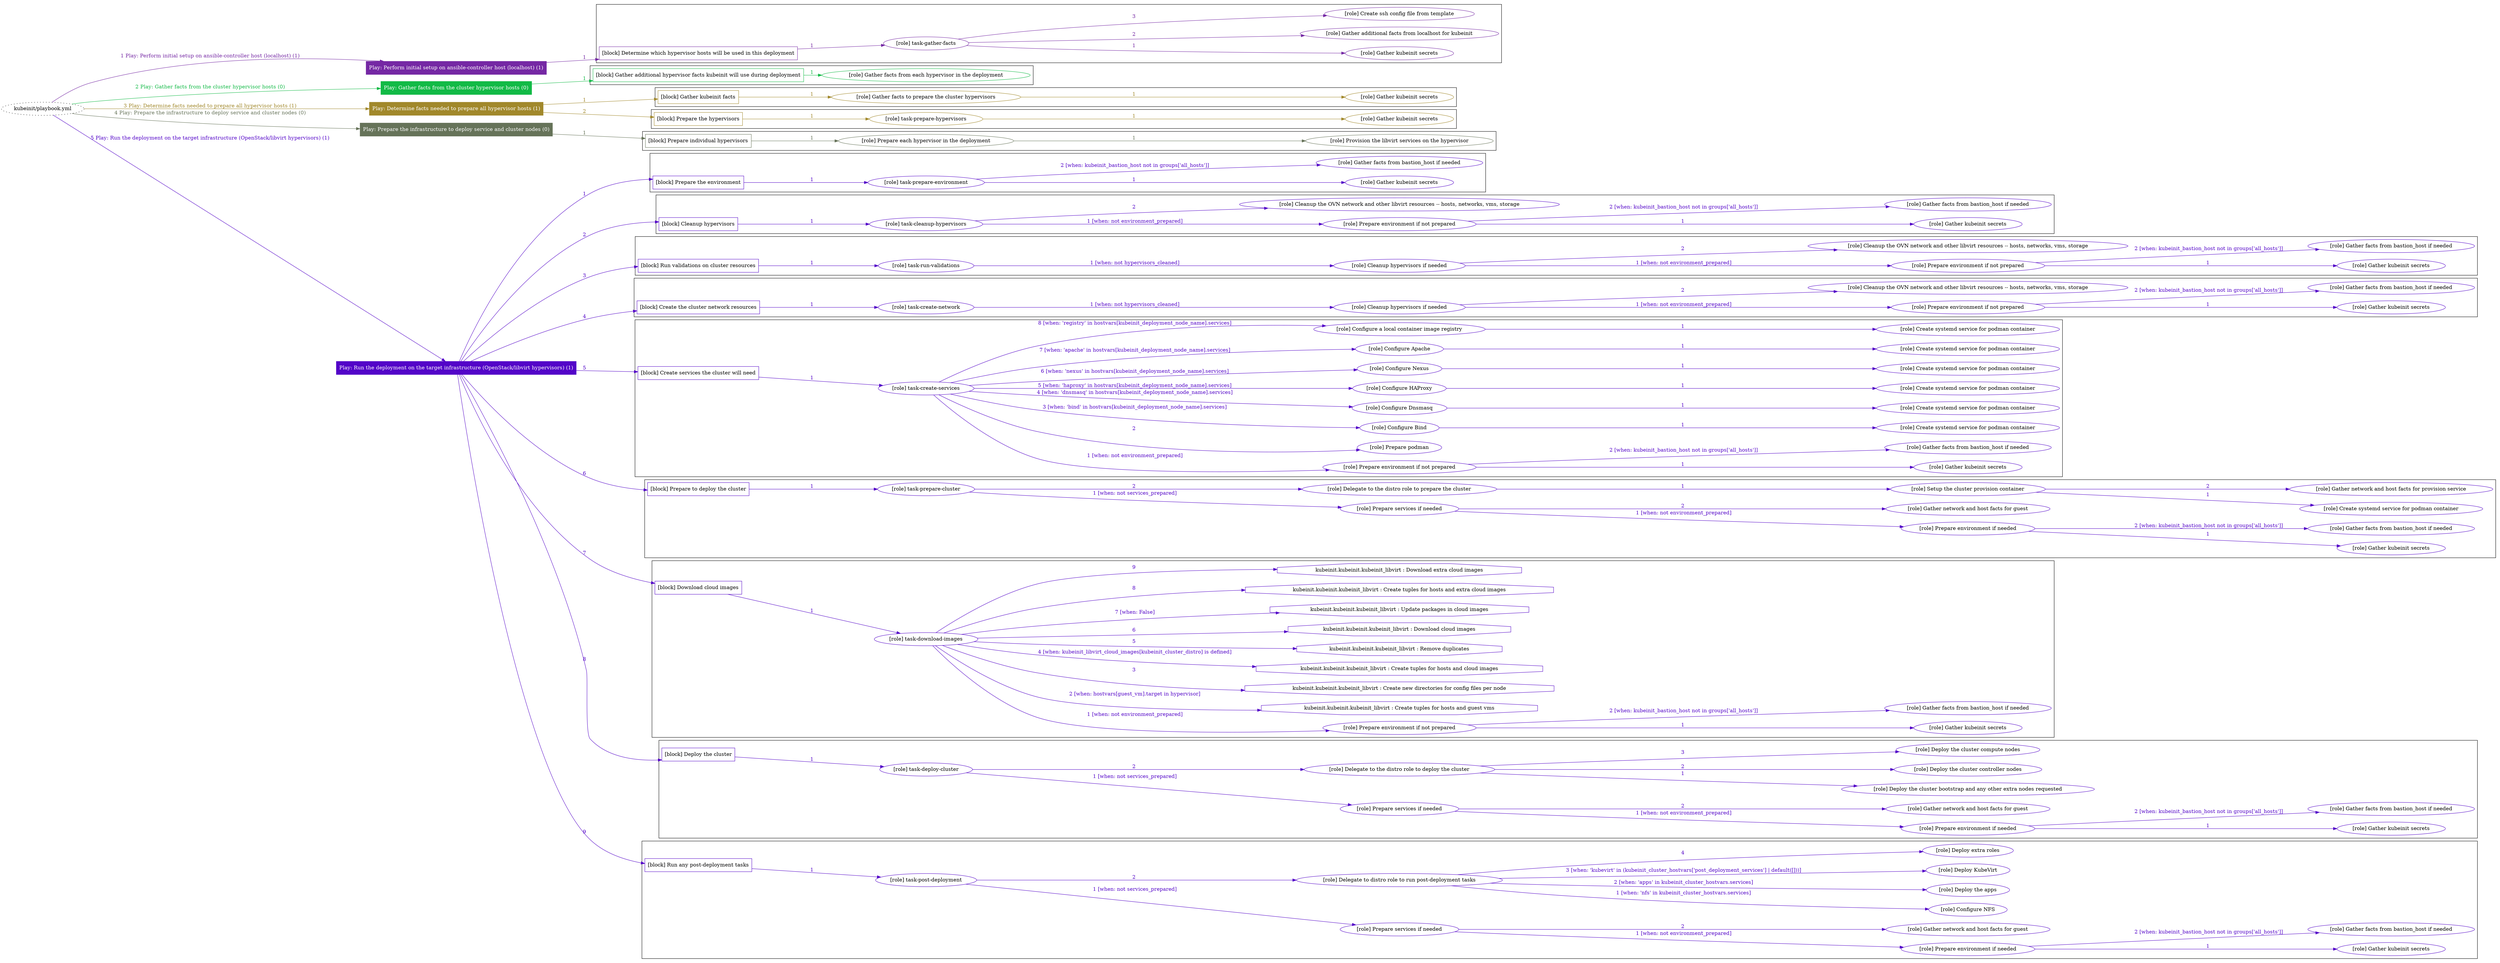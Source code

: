 digraph {
	graph [concentrate=true ordering=in rankdir=LR ratio=fill]
	edge [esep=5 sep=10]
	"kubeinit/playbook.yml" [URL="/home/runner/work/kubeinit/kubeinit/kubeinit/playbook.yml" id=playbook_5c9f9d36 style=dotted]
	"kubeinit/playbook.yml" -> play_e9f1c334 [label="1 Play: Perform initial setup on ansible-controller host (localhost) (1)" color="#7528a4" fontcolor="#7528a4" id=edge_play_e9f1c334 labeltooltip="1 Play: Perform initial setup on ansible-controller host (localhost) (1)" tooltip="1 Play: Perform initial setup on ansible-controller host (localhost) (1)"]
	subgraph "Play: Perform initial setup on ansible-controller host (localhost) (1)" {
		play_e9f1c334 [label="Play: Perform initial setup on ansible-controller host (localhost) (1)" URL="/home/runner/work/kubeinit/kubeinit/kubeinit/playbook.yml" color="#7528a4" fontcolor="#ffffff" id=play_e9f1c334 shape=box style=filled tooltip=localhost]
		play_e9f1c334 -> block_d82fcfc0 [label=1 color="#7528a4" fontcolor="#7528a4" id=edge_block_d82fcfc0 labeltooltip=1 tooltip=1]
		subgraph cluster_block_d82fcfc0 {
			block_d82fcfc0 [label="[block] Determine which hypervisor hosts will be used in this deployment" URL="/home/runner/work/kubeinit/kubeinit/kubeinit/playbook.yml" color="#7528a4" id=block_d82fcfc0 labeltooltip="Determine which hypervisor hosts will be used in this deployment" shape=box tooltip="Determine which hypervisor hosts will be used in this deployment"]
			block_d82fcfc0 -> role_af063961 [label="1 " color="#7528a4" fontcolor="#7528a4" id=edge_role_af063961 labeltooltip="1 " tooltip="1 "]
			subgraph "task-gather-facts" {
				role_af063961 [label="[role] task-gather-facts" URL="/home/runner/work/kubeinit/kubeinit/kubeinit/playbook.yml" color="#7528a4" id=role_af063961 tooltip="task-gather-facts"]
				role_af063961 -> role_11b9cac6 [label="1 " color="#7528a4" fontcolor="#7528a4" id=edge_role_11b9cac6 labeltooltip="1 " tooltip="1 "]
				subgraph "Gather kubeinit secrets" {
					role_11b9cac6 [label="[role] Gather kubeinit secrets" URL="/home/runner/.ansible/collections/ansible_collections/kubeinit/kubeinit/roles/kubeinit_prepare/tasks/build_hypervisors_group.yml" color="#7528a4" id=role_11b9cac6 tooltip="Gather kubeinit secrets"]
				}
				role_af063961 -> role_04764491 [label="2 " color="#7528a4" fontcolor="#7528a4" id=edge_role_04764491 labeltooltip="2 " tooltip="2 "]
				subgraph "Gather additional facts from localhost for kubeinit" {
					role_04764491 [label="[role] Gather additional facts from localhost for kubeinit" URL="/home/runner/.ansible/collections/ansible_collections/kubeinit/kubeinit/roles/kubeinit_prepare/tasks/build_hypervisors_group.yml" color="#7528a4" id=role_04764491 tooltip="Gather additional facts from localhost for kubeinit"]
				}
				role_af063961 -> role_00c942ae [label="3 " color="#7528a4" fontcolor="#7528a4" id=edge_role_00c942ae labeltooltip="3 " tooltip="3 "]
				subgraph "Create ssh config file from template" {
					role_00c942ae [label="[role] Create ssh config file from template" URL="/home/runner/.ansible/collections/ansible_collections/kubeinit/kubeinit/roles/kubeinit_prepare/tasks/build_hypervisors_group.yml" color="#7528a4" id=role_00c942ae tooltip="Create ssh config file from template"]
				}
			}
		}
	}
	"kubeinit/playbook.yml" -> play_b410a616 [label="2 Play: Gather facts from the cluster hypervisor hosts (0)" color="#12ba46" fontcolor="#12ba46" id=edge_play_b410a616 labeltooltip="2 Play: Gather facts from the cluster hypervisor hosts (0)" tooltip="2 Play: Gather facts from the cluster hypervisor hosts (0)"]
	subgraph "Play: Gather facts from the cluster hypervisor hosts (0)" {
		play_b410a616 [label="Play: Gather facts from the cluster hypervisor hosts (0)" URL="/home/runner/work/kubeinit/kubeinit/kubeinit/playbook.yml" color="#12ba46" fontcolor="#ffffff" id=play_b410a616 shape=box style=filled tooltip="Play: Gather facts from the cluster hypervisor hosts (0)"]
		play_b410a616 -> block_0fa77356 [label=1 color="#12ba46" fontcolor="#12ba46" id=edge_block_0fa77356 labeltooltip=1 tooltip=1]
		subgraph cluster_block_0fa77356 {
			block_0fa77356 [label="[block] Gather additional hypervisor facts kubeinit will use during deployment" URL="/home/runner/work/kubeinit/kubeinit/kubeinit/playbook.yml" color="#12ba46" id=block_0fa77356 labeltooltip="Gather additional hypervisor facts kubeinit will use during deployment" shape=box tooltip="Gather additional hypervisor facts kubeinit will use during deployment"]
			block_0fa77356 -> role_402783f4 [label="1 " color="#12ba46" fontcolor="#12ba46" id=edge_role_402783f4 labeltooltip="1 " tooltip="1 "]
			subgraph "Gather facts from each hypervisor in the deployment" {
				role_402783f4 [label="[role] Gather facts from each hypervisor in the deployment" URL="/home/runner/work/kubeinit/kubeinit/kubeinit/playbook.yml" color="#12ba46" id=role_402783f4 tooltip="Gather facts from each hypervisor in the deployment"]
			}
		}
	}
	"kubeinit/playbook.yml" -> play_3435e8ab [label="3 Play: Determine facts needed to prepare all hypervisor hosts (1)" color="#a1882b" fontcolor="#a1882b" id=edge_play_3435e8ab labeltooltip="3 Play: Determine facts needed to prepare all hypervisor hosts (1)" tooltip="3 Play: Determine facts needed to prepare all hypervisor hosts (1)"]
	subgraph "Play: Determine facts needed to prepare all hypervisor hosts (1)" {
		play_3435e8ab [label="Play: Determine facts needed to prepare all hypervisor hosts (1)" URL="/home/runner/work/kubeinit/kubeinit/kubeinit/playbook.yml" color="#a1882b" fontcolor="#ffffff" id=play_3435e8ab shape=box style=filled tooltip=localhost]
		play_3435e8ab -> block_753f2414 [label=1 color="#a1882b" fontcolor="#a1882b" id=edge_block_753f2414 labeltooltip=1 tooltip=1]
		subgraph cluster_block_753f2414 {
			block_753f2414 [label="[block] Gather kubeinit facts" URL="/home/runner/work/kubeinit/kubeinit/kubeinit/playbook.yml" color="#a1882b" id=block_753f2414 labeltooltip="Gather kubeinit facts" shape=box tooltip="Gather kubeinit facts"]
			block_753f2414 -> role_0683c25c [label="1 " color="#a1882b" fontcolor="#a1882b" id=edge_role_0683c25c labeltooltip="1 " tooltip="1 "]
			subgraph "Gather facts to prepare the cluster hypervisors" {
				role_0683c25c [label="[role] Gather facts to prepare the cluster hypervisors" URL="/home/runner/work/kubeinit/kubeinit/kubeinit/playbook.yml" color="#a1882b" id=role_0683c25c tooltip="Gather facts to prepare the cluster hypervisors"]
				role_0683c25c -> role_ad76a5b0 [label="1 " color="#a1882b" fontcolor="#a1882b" id=edge_role_ad76a5b0 labeltooltip="1 " tooltip="1 "]
				subgraph "Gather kubeinit secrets" {
					role_ad76a5b0 [label="[role] Gather kubeinit secrets" URL="/home/runner/.ansible/collections/ansible_collections/kubeinit/kubeinit/roles/kubeinit_prepare/tasks/gather_kubeinit_facts.yml" color="#a1882b" id=role_ad76a5b0 tooltip="Gather kubeinit secrets"]
				}
			}
		}
		play_3435e8ab -> block_5199b6ed [label=2 color="#a1882b" fontcolor="#a1882b" id=edge_block_5199b6ed labeltooltip=2 tooltip=2]
		subgraph cluster_block_5199b6ed {
			block_5199b6ed [label="[block] Prepare the hypervisors" URL="/home/runner/work/kubeinit/kubeinit/kubeinit/playbook.yml" color="#a1882b" id=block_5199b6ed labeltooltip="Prepare the hypervisors" shape=box tooltip="Prepare the hypervisors"]
			block_5199b6ed -> role_1d391b89 [label="1 " color="#a1882b" fontcolor="#a1882b" id=edge_role_1d391b89 labeltooltip="1 " tooltip="1 "]
			subgraph "task-prepare-hypervisors" {
				role_1d391b89 [label="[role] task-prepare-hypervisors" URL="/home/runner/work/kubeinit/kubeinit/kubeinit/playbook.yml" color="#a1882b" id=role_1d391b89 tooltip="task-prepare-hypervisors"]
				role_1d391b89 -> role_566b6271 [label="1 " color="#a1882b" fontcolor="#a1882b" id=edge_role_566b6271 labeltooltip="1 " tooltip="1 "]
				subgraph "Gather kubeinit secrets" {
					role_566b6271 [label="[role] Gather kubeinit secrets" URL="/home/runner/.ansible/collections/ansible_collections/kubeinit/kubeinit/roles/kubeinit_prepare/tasks/gather_kubeinit_facts.yml" color="#a1882b" id=role_566b6271 tooltip="Gather kubeinit secrets"]
				}
			}
		}
	}
	"kubeinit/playbook.yml" -> play_4a24ecb3 [label="4 Play: Prepare the infrastructure to deploy service and cluster nodes (0)" color="#667359" fontcolor="#667359" id=edge_play_4a24ecb3 labeltooltip="4 Play: Prepare the infrastructure to deploy service and cluster nodes (0)" tooltip="4 Play: Prepare the infrastructure to deploy service and cluster nodes (0)"]
	subgraph "Play: Prepare the infrastructure to deploy service and cluster nodes (0)" {
		play_4a24ecb3 [label="Play: Prepare the infrastructure to deploy service and cluster nodes (0)" URL="/home/runner/work/kubeinit/kubeinit/kubeinit/playbook.yml" color="#667359" fontcolor="#ffffff" id=play_4a24ecb3 shape=box style=filled tooltip="Play: Prepare the infrastructure to deploy service and cluster nodes (0)"]
		play_4a24ecb3 -> block_1843577c [label=1 color="#667359" fontcolor="#667359" id=edge_block_1843577c labeltooltip=1 tooltip=1]
		subgraph cluster_block_1843577c {
			block_1843577c [label="[block] Prepare individual hypervisors" URL="/home/runner/work/kubeinit/kubeinit/kubeinit/playbook.yml" color="#667359" id=block_1843577c labeltooltip="Prepare individual hypervisors" shape=box tooltip="Prepare individual hypervisors"]
			block_1843577c -> role_7f904a17 [label="1 " color="#667359" fontcolor="#667359" id=edge_role_7f904a17 labeltooltip="1 " tooltip="1 "]
			subgraph "Prepare each hypervisor in the deployment" {
				role_7f904a17 [label="[role] Prepare each hypervisor in the deployment" URL="/home/runner/work/kubeinit/kubeinit/kubeinit/playbook.yml" color="#667359" id=role_7f904a17 tooltip="Prepare each hypervisor in the deployment"]
				role_7f904a17 -> role_68a93a98 [label="1 " color="#667359" fontcolor="#667359" id=edge_role_68a93a98 labeltooltip="1 " tooltip="1 "]
				subgraph "Provision the libvirt services on the hypervisor" {
					role_68a93a98 [label="[role] Provision the libvirt services on the hypervisor" URL="/home/runner/.ansible/collections/ansible_collections/kubeinit/kubeinit/roles/kubeinit_prepare/tasks/prepare_hypervisor.yml" color="#667359" id=role_68a93a98 tooltip="Provision the libvirt services on the hypervisor"]
				}
			}
		}
	}
	"kubeinit/playbook.yml" -> play_d45c3007 [label="5 Play: Run the deployment on the target infrastructure (OpenStack/libvirt hypervisors) (1)" color="#5304c8" fontcolor="#5304c8" id=edge_play_d45c3007 labeltooltip="5 Play: Run the deployment on the target infrastructure (OpenStack/libvirt hypervisors) (1)" tooltip="5 Play: Run the deployment on the target infrastructure (OpenStack/libvirt hypervisors) (1)"]
	subgraph "Play: Run the deployment on the target infrastructure (OpenStack/libvirt hypervisors) (1)" {
		play_d45c3007 [label="Play: Run the deployment on the target infrastructure (OpenStack/libvirt hypervisors) (1)" URL="/home/runner/work/kubeinit/kubeinit/kubeinit/playbook.yml" color="#5304c8" fontcolor="#ffffff" id=play_d45c3007 shape=box style=filled tooltip=localhost]
		play_d45c3007 -> block_7242678c [label=1 color="#5304c8" fontcolor="#5304c8" id=edge_block_7242678c labeltooltip=1 tooltip=1]
		subgraph cluster_block_7242678c {
			block_7242678c [label="[block] Prepare the environment" URL="/home/runner/work/kubeinit/kubeinit/kubeinit/playbook.yml" color="#5304c8" id=block_7242678c labeltooltip="Prepare the environment" shape=box tooltip="Prepare the environment"]
			block_7242678c -> role_e84b39c6 [label="1 " color="#5304c8" fontcolor="#5304c8" id=edge_role_e84b39c6 labeltooltip="1 " tooltip="1 "]
			subgraph "task-prepare-environment" {
				role_e84b39c6 [label="[role] task-prepare-environment" URL="/home/runner/work/kubeinit/kubeinit/kubeinit/playbook.yml" color="#5304c8" id=role_e84b39c6 tooltip="task-prepare-environment"]
				role_e84b39c6 -> role_a36445a0 [label="1 " color="#5304c8" fontcolor="#5304c8" id=edge_role_a36445a0 labeltooltip="1 " tooltip="1 "]
				subgraph "Gather kubeinit secrets" {
					role_a36445a0 [label="[role] Gather kubeinit secrets" URL="/home/runner/.ansible/collections/ansible_collections/kubeinit/kubeinit/roles/kubeinit_prepare/tasks/gather_kubeinit_facts.yml" color="#5304c8" id=role_a36445a0 tooltip="Gather kubeinit secrets"]
				}
				role_e84b39c6 -> role_5d2d5f2d [label="2 [when: kubeinit_bastion_host not in groups['all_hosts']]" color="#5304c8" fontcolor="#5304c8" id=edge_role_5d2d5f2d labeltooltip="2 [when: kubeinit_bastion_host not in groups['all_hosts']]" tooltip="2 [when: kubeinit_bastion_host not in groups['all_hosts']]"]
				subgraph "Gather facts from bastion_host if needed" {
					role_5d2d5f2d [label="[role] Gather facts from bastion_host if needed" URL="/home/runner/.ansible/collections/ansible_collections/kubeinit/kubeinit/roles/kubeinit_prepare/tasks/main.yml" color="#5304c8" id=role_5d2d5f2d tooltip="Gather facts from bastion_host if needed"]
				}
			}
		}
		play_d45c3007 -> block_76b0b66f [label=2 color="#5304c8" fontcolor="#5304c8" id=edge_block_76b0b66f labeltooltip=2 tooltip=2]
		subgraph cluster_block_76b0b66f {
			block_76b0b66f [label="[block] Cleanup hypervisors" URL="/home/runner/work/kubeinit/kubeinit/kubeinit/playbook.yml" color="#5304c8" id=block_76b0b66f labeltooltip="Cleanup hypervisors" shape=box tooltip="Cleanup hypervisors"]
			block_76b0b66f -> role_d84aed4b [label="1 " color="#5304c8" fontcolor="#5304c8" id=edge_role_d84aed4b labeltooltip="1 " tooltip="1 "]
			subgraph "task-cleanup-hypervisors" {
				role_d84aed4b [label="[role] task-cleanup-hypervisors" URL="/home/runner/work/kubeinit/kubeinit/kubeinit/playbook.yml" color="#5304c8" id=role_d84aed4b tooltip="task-cleanup-hypervisors"]
				role_d84aed4b -> role_0dcd3b56 [label="1 [when: not environment_prepared]" color="#5304c8" fontcolor="#5304c8" id=edge_role_0dcd3b56 labeltooltip="1 [when: not environment_prepared]" tooltip="1 [when: not environment_prepared]"]
				subgraph "Prepare environment if not prepared" {
					role_0dcd3b56 [label="[role] Prepare environment if not prepared" URL="/home/runner/.ansible/collections/ansible_collections/kubeinit/kubeinit/roles/kubeinit_libvirt/tasks/cleanup_hypervisors.yml" color="#5304c8" id=role_0dcd3b56 tooltip="Prepare environment if not prepared"]
					role_0dcd3b56 -> role_fcbb4ae7 [label="1 " color="#5304c8" fontcolor="#5304c8" id=edge_role_fcbb4ae7 labeltooltip="1 " tooltip="1 "]
					subgraph "Gather kubeinit secrets" {
						role_fcbb4ae7 [label="[role] Gather kubeinit secrets" URL="/home/runner/.ansible/collections/ansible_collections/kubeinit/kubeinit/roles/kubeinit_prepare/tasks/gather_kubeinit_facts.yml" color="#5304c8" id=role_fcbb4ae7 tooltip="Gather kubeinit secrets"]
					}
					role_0dcd3b56 -> role_c66021ac [label="2 [when: kubeinit_bastion_host not in groups['all_hosts']]" color="#5304c8" fontcolor="#5304c8" id=edge_role_c66021ac labeltooltip="2 [when: kubeinit_bastion_host not in groups['all_hosts']]" tooltip="2 [when: kubeinit_bastion_host not in groups['all_hosts']]"]
					subgraph "Gather facts from bastion_host if needed" {
						role_c66021ac [label="[role] Gather facts from bastion_host if needed" URL="/home/runner/.ansible/collections/ansible_collections/kubeinit/kubeinit/roles/kubeinit_prepare/tasks/main.yml" color="#5304c8" id=role_c66021ac tooltip="Gather facts from bastion_host if needed"]
					}
				}
				role_d84aed4b -> role_b055a4c7 [label="2 " color="#5304c8" fontcolor="#5304c8" id=edge_role_b055a4c7 labeltooltip="2 " tooltip="2 "]
				subgraph "Cleanup the OVN network and other libvirt resources -- hosts, networks, vms, storage" {
					role_b055a4c7 [label="[role] Cleanup the OVN network and other libvirt resources -- hosts, networks, vms, storage" URL="/home/runner/.ansible/collections/ansible_collections/kubeinit/kubeinit/roles/kubeinit_libvirt/tasks/cleanup_hypervisors.yml" color="#5304c8" id=role_b055a4c7 tooltip="Cleanup the OVN network and other libvirt resources -- hosts, networks, vms, storage"]
				}
			}
		}
		play_d45c3007 -> block_a9053265 [label=3 color="#5304c8" fontcolor="#5304c8" id=edge_block_a9053265 labeltooltip=3 tooltip=3]
		subgraph cluster_block_a9053265 {
			block_a9053265 [label="[block] Run validations on cluster resources" URL="/home/runner/work/kubeinit/kubeinit/kubeinit/playbook.yml" color="#5304c8" id=block_a9053265 labeltooltip="Run validations on cluster resources" shape=box tooltip="Run validations on cluster resources"]
			block_a9053265 -> role_0eb47811 [label="1 " color="#5304c8" fontcolor="#5304c8" id=edge_role_0eb47811 labeltooltip="1 " tooltip="1 "]
			subgraph "task-run-validations" {
				role_0eb47811 [label="[role] task-run-validations" URL="/home/runner/work/kubeinit/kubeinit/kubeinit/playbook.yml" color="#5304c8" id=role_0eb47811 tooltip="task-run-validations"]
				role_0eb47811 -> role_5dc4a6ec [label="1 [when: not hypervisors_cleaned]" color="#5304c8" fontcolor="#5304c8" id=edge_role_5dc4a6ec labeltooltip="1 [when: not hypervisors_cleaned]" tooltip="1 [when: not hypervisors_cleaned]"]
				subgraph "Cleanup hypervisors if needed" {
					role_5dc4a6ec [label="[role] Cleanup hypervisors if needed" URL="/home/runner/.ansible/collections/ansible_collections/kubeinit/kubeinit/roles/kubeinit_validations/tasks/main.yml" color="#5304c8" id=role_5dc4a6ec tooltip="Cleanup hypervisors if needed"]
					role_5dc4a6ec -> role_a56ce4dd [label="1 [when: not environment_prepared]" color="#5304c8" fontcolor="#5304c8" id=edge_role_a56ce4dd labeltooltip="1 [when: not environment_prepared]" tooltip="1 [when: not environment_prepared]"]
					subgraph "Prepare environment if not prepared" {
						role_a56ce4dd [label="[role] Prepare environment if not prepared" URL="/home/runner/.ansible/collections/ansible_collections/kubeinit/kubeinit/roles/kubeinit_libvirt/tasks/cleanup_hypervisors.yml" color="#5304c8" id=role_a56ce4dd tooltip="Prepare environment if not prepared"]
						role_a56ce4dd -> role_b1d58e5c [label="1 " color="#5304c8" fontcolor="#5304c8" id=edge_role_b1d58e5c labeltooltip="1 " tooltip="1 "]
						subgraph "Gather kubeinit secrets" {
							role_b1d58e5c [label="[role] Gather kubeinit secrets" URL="/home/runner/.ansible/collections/ansible_collections/kubeinit/kubeinit/roles/kubeinit_prepare/tasks/gather_kubeinit_facts.yml" color="#5304c8" id=role_b1d58e5c tooltip="Gather kubeinit secrets"]
						}
						role_a56ce4dd -> role_ce1c16a2 [label="2 [when: kubeinit_bastion_host not in groups['all_hosts']]" color="#5304c8" fontcolor="#5304c8" id=edge_role_ce1c16a2 labeltooltip="2 [when: kubeinit_bastion_host not in groups['all_hosts']]" tooltip="2 [when: kubeinit_bastion_host not in groups['all_hosts']]"]
						subgraph "Gather facts from bastion_host if needed" {
							role_ce1c16a2 [label="[role] Gather facts from bastion_host if needed" URL="/home/runner/.ansible/collections/ansible_collections/kubeinit/kubeinit/roles/kubeinit_prepare/tasks/main.yml" color="#5304c8" id=role_ce1c16a2 tooltip="Gather facts from bastion_host if needed"]
						}
					}
					role_5dc4a6ec -> role_c0580419 [label="2 " color="#5304c8" fontcolor="#5304c8" id=edge_role_c0580419 labeltooltip="2 " tooltip="2 "]
					subgraph "Cleanup the OVN network and other libvirt resources -- hosts, networks, vms, storage" {
						role_c0580419 [label="[role] Cleanup the OVN network and other libvirt resources -- hosts, networks, vms, storage" URL="/home/runner/.ansible/collections/ansible_collections/kubeinit/kubeinit/roles/kubeinit_libvirt/tasks/cleanup_hypervisors.yml" color="#5304c8" id=role_c0580419 tooltip="Cleanup the OVN network and other libvirt resources -- hosts, networks, vms, storage"]
					}
				}
			}
		}
		play_d45c3007 -> block_d61f59c9 [label=4 color="#5304c8" fontcolor="#5304c8" id=edge_block_d61f59c9 labeltooltip=4 tooltip=4]
		subgraph cluster_block_d61f59c9 {
			block_d61f59c9 [label="[block] Create the cluster network resources" URL="/home/runner/work/kubeinit/kubeinit/kubeinit/playbook.yml" color="#5304c8" id=block_d61f59c9 labeltooltip="Create the cluster network resources" shape=box tooltip="Create the cluster network resources"]
			block_d61f59c9 -> role_4586c334 [label="1 " color="#5304c8" fontcolor="#5304c8" id=edge_role_4586c334 labeltooltip="1 " tooltip="1 "]
			subgraph "task-create-network" {
				role_4586c334 [label="[role] task-create-network" URL="/home/runner/work/kubeinit/kubeinit/kubeinit/playbook.yml" color="#5304c8" id=role_4586c334 tooltip="task-create-network"]
				role_4586c334 -> role_ba641cff [label="1 [when: not hypervisors_cleaned]" color="#5304c8" fontcolor="#5304c8" id=edge_role_ba641cff labeltooltip="1 [when: not hypervisors_cleaned]" tooltip="1 [when: not hypervisors_cleaned]"]
				subgraph "Cleanup hypervisors if needed" {
					role_ba641cff [label="[role] Cleanup hypervisors if needed" URL="/home/runner/.ansible/collections/ansible_collections/kubeinit/kubeinit/roles/kubeinit_libvirt/tasks/create_network.yml" color="#5304c8" id=role_ba641cff tooltip="Cleanup hypervisors if needed"]
					role_ba641cff -> role_a3238213 [label="1 [when: not environment_prepared]" color="#5304c8" fontcolor="#5304c8" id=edge_role_a3238213 labeltooltip="1 [when: not environment_prepared]" tooltip="1 [when: not environment_prepared]"]
					subgraph "Prepare environment if not prepared" {
						role_a3238213 [label="[role] Prepare environment if not prepared" URL="/home/runner/.ansible/collections/ansible_collections/kubeinit/kubeinit/roles/kubeinit_libvirt/tasks/cleanup_hypervisors.yml" color="#5304c8" id=role_a3238213 tooltip="Prepare environment if not prepared"]
						role_a3238213 -> role_c14dde4e [label="1 " color="#5304c8" fontcolor="#5304c8" id=edge_role_c14dde4e labeltooltip="1 " tooltip="1 "]
						subgraph "Gather kubeinit secrets" {
							role_c14dde4e [label="[role] Gather kubeinit secrets" URL="/home/runner/.ansible/collections/ansible_collections/kubeinit/kubeinit/roles/kubeinit_prepare/tasks/gather_kubeinit_facts.yml" color="#5304c8" id=role_c14dde4e tooltip="Gather kubeinit secrets"]
						}
						role_a3238213 -> role_b1b84668 [label="2 [when: kubeinit_bastion_host not in groups['all_hosts']]" color="#5304c8" fontcolor="#5304c8" id=edge_role_b1b84668 labeltooltip="2 [when: kubeinit_bastion_host not in groups['all_hosts']]" tooltip="2 [when: kubeinit_bastion_host not in groups['all_hosts']]"]
						subgraph "Gather facts from bastion_host if needed" {
							role_b1b84668 [label="[role] Gather facts from bastion_host if needed" URL="/home/runner/.ansible/collections/ansible_collections/kubeinit/kubeinit/roles/kubeinit_prepare/tasks/main.yml" color="#5304c8" id=role_b1b84668 tooltip="Gather facts from bastion_host if needed"]
						}
					}
					role_ba641cff -> role_7b54a9ca [label="2 " color="#5304c8" fontcolor="#5304c8" id=edge_role_7b54a9ca labeltooltip="2 " tooltip="2 "]
					subgraph "Cleanup the OVN network and other libvirt resources -- hosts, networks, vms, storage" {
						role_7b54a9ca [label="[role] Cleanup the OVN network and other libvirt resources -- hosts, networks, vms, storage" URL="/home/runner/.ansible/collections/ansible_collections/kubeinit/kubeinit/roles/kubeinit_libvirt/tasks/cleanup_hypervisors.yml" color="#5304c8" id=role_7b54a9ca tooltip="Cleanup the OVN network and other libvirt resources -- hosts, networks, vms, storage"]
					}
				}
			}
		}
		play_d45c3007 -> block_4a096782 [label=5 color="#5304c8" fontcolor="#5304c8" id=edge_block_4a096782 labeltooltip=5 tooltip=5]
		subgraph cluster_block_4a096782 {
			block_4a096782 [label="[block] Create services the cluster will need" URL="/home/runner/work/kubeinit/kubeinit/kubeinit/playbook.yml" color="#5304c8" id=block_4a096782 labeltooltip="Create services the cluster will need" shape=box tooltip="Create services the cluster will need"]
			block_4a096782 -> role_39bcc221 [label="1 " color="#5304c8" fontcolor="#5304c8" id=edge_role_39bcc221 labeltooltip="1 " tooltip="1 "]
			subgraph "task-create-services" {
				role_39bcc221 [label="[role] task-create-services" URL="/home/runner/work/kubeinit/kubeinit/kubeinit/playbook.yml" color="#5304c8" id=role_39bcc221 tooltip="task-create-services"]
				role_39bcc221 -> role_9743ed09 [label="1 [when: not environment_prepared]" color="#5304c8" fontcolor="#5304c8" id=edge_role_9743ed09 labeltooltip="1 [when: not environment_prepared]" tooltip="1 [when: not environment_prepared]"]
				subgraph "Prepare environment if not prepared" {
					role_9743ed09 [label="[role] Prepare environment if not prepared" URL="/home/runner/.ansible/collections/ansible_collections/kubeinit/kubeinit/roles/kubeinit_services/tasks/main.yml" color="#5304c8" id=role_9743ed09 tooltip="Prepare environment if not prepared"]
					role_9743ed09 -> role_c6ddae4b [label="1 " color="#5304c8" fontcolor="#5304c8" id=edge_role_c6ddae4b labeltooltip="1 " tooltip="1 "]
					subgraph "Gather kubeinit secrets" {
						role_c6ddae4b [label="[role] Gather kubeinit secrets" URL="/home/runner/.ansible/collections/ansible_collections/kubeinit/kubeinit/roles/kubeinit_prepare/tasks/gather_kubeinit_facts.yml" color="#5304c8" id=role_c6ddae4b tooltip="Gather kubeinit secrets"]
					}
					role_9743ed09 -> role_168d5049 [label="2 [when: kubeinit_bastion_host not in groups['all_hosts']]" color="#5304c8" fontcolor="#5304c8" id=edge_role_168d5049 labeltooltip="2 [when: kubeinit_bastion_host not in groups['all_hosts']]" tooltip="2 [when: kubeinit_bastion_host not in groups['all_hosts']]"]
					subgraph "Gather facts from bastion_host if needed" {
						role_168d5049 [label="[role] Gather facts from bastion_host if needed" URL="/home/runner/.ansible/collections/ansible_collections/kubeinit/kubeinit/roles/kubeinit_prepare/tasks/main.yml" color="#5304c8" id=role_168d5049 tooltip="Gather facts from bastion_host if needed"]
					}
				}
				role_39bcc221 -> role_b4bb25c5 [label="2 " color="#5304c8" fontcolor="#5304c8" id=edge_role_b4bb25c5 labeltooltip="2 " tooltip="2 "]
				subgraph "Prepare podman" {
					role_b4bb25c5 [label="[role] Prepare podman" URL="/home/runner/.ansible/collections/ansible_collections/kubeinit/kubeinit/roles/kubeinit_services/tasks/00_create_service_pod.yml" color="#5304c8" id=role_b4bb25c5 tooltip="Prepare podman"]
				}
				role_39bcc221 -> role_919093d4 [label="3 [when: 'bind' in hostvars[kubeinit_deployment_node_name].services]" color="#5304c8" fontcolor="#5304c8" id=edge_role_919093d4 labeltooltip="3 [when: 'bind' in hostvars[kubeinit_deployment_node_name].services]" tooltip="3 [when: 'bind' in hostvars[kubeinit_deployment_node_name].services]"]
				subgraph "Configure Bind" {
					role_919093d4 [label="[role] Configure Bind" URL="/home/runner/.ansible/collections/ansible_collections/kubeinit/kubeinit/roles/kubeinit_services/tasks/start_services_containers.yml" color="#5304c8" id=role_919093d4 tooltip="Configure Bind"]
					role_919093d4 -> role_78a83068 [label="1 " color="#5304c8" fontcolor="#5304c8" id=edge_role_78a83068 labeltooltip="1 " tooltip="1 "]
					subgraph "Create systemd service for podman container" {
						role_78a83068 [label="[role] Create systemd service for podman container" URL="/home/runner/.ansible/collections/ansible_collections/kubeinit/kubeinit/roles/kubeinit_bind/tasks/main.yml" color="#5304c8" id=role_78a83068 tooltip="Create systemd service for podman container"]
					}
				}
				role_39bcc221 -> role_b73dd227 [label="4 [when: 'dnsmasq' in hostvars[kubeinit_deployment_node_name].services]" color="#5304c8" fontcolor="#5304c8" id=edge_role_b73dd227 labeltooltip="4 [when: 'dnsmasq' in hostvars[kubeinit_deployment_node_name].services]" tooltip="4 [when: 'dnsmasq' in hostvars[kubeinit_deployment_node_name].services]"]
				subgraph "Configure Dnsmasq" {
					role_b73dd227 [label="[role] Configure Dnsmasq" URL="/home/runner/.ansible/collections/ansible_collections/kubeinit/kubeinit/roles/kubeinit_services/tasks/start_services_containers.yml" color="#5304c8" id=role_b73dd227 tooltip="Configure Dnsmasq"]
					role_b73dd227 -> role_04061af2 [label="1 " color="#5304c8" fontcolor="#5304c8" id=edge_role_04061af2 labeltooltip="1 " tooltip="1 "]
					subgraph "Create systemd service for podman container" {
						role_04061af2 [label="[role] Create systemd service for podman container" URL="/home/runner/.ansible/collections/ansible_collections/kubeinit/kubeinit/roles/kubeinit_dnsmasq/tasks/main.yml" color="#5304c8" id=role_04061af2 tooltip="Create systemd service for podman container"]
					}
				}
				role_39bcc221 -> role_0cb8d66c [label="5 [when: 'haproxy' in hostvars[kubeinit_deployment_node_name].services]" color="#5304c8" fontcolor="#5304c8" id=edge_role_0cb8d66c labeltooltip="5 [when: 'haproxy' in hostvars[kubeinit_deployment_node_name].services]" tooltip="5 [when: 'haproxy' in hostvars[kubeinit_deployment_node_name].services]"]
				subgraph "Configure HAProxy" {
					role_0cb8d66c [label="[role] Configure HAProxy" URL="/home/runner/.ansible/collections/ansible_collections/kubeinit/kubeinit/roles/kubeinit_services/tasks/start_services_containers.yml" color="#5304c8" id=role_0cb8d66c tooltip="Configure HAProxy"]
					role_0cb8d66c -> role_feb19b05 [label="1 " color="#5304c8" fontcolor="#5304c8" id=edge_role_feb19b05 labeltooltip="1 " tooltip="1 "]
					subgraph "Create systemd service for podman container" {
						role_feb19b05 [label="[role] Create systemd service for podman container" URL="/home/runner/.ansible/collections/ansible_collections/kubeinit/kubeinit/roles/kubeinit_haproxy/tasks/main.yml" color="#5304c8" id=role_feb19b05 tooltip="Create systemd service for podman container"]
					}
				}
				role_39bcc221 -> role_96881a09 [label="6 [when: 'nexus' in hostvars[kubeinit_deployment_node_name].services]" color="#5304c8" fontcolor="#5304c8" id=edge_role_96881a09 labeltooltip="6 [when: 'nexus' in hostvars[kubeinit_deployment_node_name].services]" tooltip="6 [when: 'nexus' in hostvars[kubeinit_deployment_node_name].services]"]
				subgraph "Configure Nexus" {
					role_96881a09 [label="[role] Configure Nexus" URL="/home/runner/.ansible/collections/ansible_collections/kubeinit/kubeinit/roles/kubeinit_services/tasks/start_services_containers.yml" color="#5304c8" id=role_96881a09 tooltip="Configure Nexus"]
					role_96881a09 -> role_d04b3b9d [label="1 " color="#5304c8" fontcolor="#5304c8" id=edge_role_d04b3b9d labeltooltip="1 " tooltip="1 "]
					subgraph "Create systemd service for podman container" {
						role_d04b3b9d [label="[role] Create systemd service for podman container" URL="/home/runner/.ansible/collections/ansible_collections/kubeinit/kubeinit/roles/kubeinit_nexus/tasks/main.yml" color="#5304c8" id=role_d04b3b9d tooltip="Create systemd service for podman container"]
					}
				}
				role_39bcc221 -> role_30aa16cf [label="7 [when: 'apache' in hostvars[kubeinit_deployment_node_name].services]" color="#5304c8" fontcolor="#5304c8" id=edge_role_30aa16cf labeltooltip="7 [when: 'apache' in hostvars[kubeinit_deployment_node_name].services]" tooltip="7 [when: 'apache' in hostvars[kubeinit_deployment_node_name].services]"]
				subgraph "Configure Apache" {
					role_30aa16cf [label="[role] Configure Apache" URL="/home/runner/.ansible/collections/ansible_collections/kubeinit/kubeinit/roles/kubeinit_services/tasks/start_services_containers.yml" color="#5304c8" id=role_30aa16cf tooltip="Configure Apache"]
					role_30aa16cf -> role_a0d35152 [label="1 " color="#5304c8" fontcolor="#5304c8" id=edge_role_a0d35152 labeltooltip="1 " tooltip="1 "]
					subgraph "Create systemd service for podman container" {
						role_a0d35152 [label="[role] Create systemd service for podman container" URL="/home/runner/.ansible/collections/ansible_collections/kubeinit/kubeinit/roles/kubeinit_apache/tasks/main.yml" color="#5304c8" id=role_a0d35152 tooltip="Create systemd service for podman container"]
					}
				}
				role_39bcc221 -> role_f935b4e3 [label="8 [when: 'registry' in hostvars[kubeinit_deployment_node_name].services]" color="#5304c8" fontcolor="#5304c8" id=edge_role_f935b4e3 labeltooltip="8 [when: 'registry' in hostvars[kubeinit_deployment_node_name].services]" tooltip="8 [when: 'registry' in hostvars[kubeinit_deployment_node_name].services]"]
				subgraph "Configure a local container image registry" {
					role_f935b4e3 [label="[role] Configure a local container image registry" URL="/home/runner/.ansible/collections/ansible_collections/kubeinit/kubeinit/roles/kubeinit_services/tasks/start_services_containers.yml" color="#5304c8" id=role_f935b4e3 tooltip="Configure a local container image registry"]
					role_f935b4e3 -> role_5a1d986f [label="1 " color="#5304c8" fontcolor="#5304c8" id=edge_role_5a1d986f labeltooltip="1 " tooltip="1 "]
					subgraph "Create systemd service for podman container" {
						role_5a1d986f [label="[role] Create systemd service for podman container" URL="/home/runner/.ansible/collections/ansible_collections/kubeinit/kubeinit/roles/kubeinit_registry/tasks/main.yml" color="#5304c8" id=role_5a1d986f tooltip="Create systemd service for podman container"]
					}
				}
			}
		}
		play_d45c3007 -> block_ba8b5aa6 [label=6 color="#5304c8" fontcolor="#5304c8" id=edge_block_ba8b5aa6 labeltooltip=6 tooltip=6]
		subgraph cluster_block_ba8b5aa6 {
			block_ba8b5aa6 [label="[block] Prepare to deploy the cluster" URL="/home/runner/work/kubeinit/kubeinit/kubeinit/playbook.yml" color="#5304c8" id=block_ba8b5aa6 labeltooltip="Prepare to deploy the cluster" shape=box tooltip="Prepare to deploy the cluster"]
			block_ba8b5aa6 -> role_3538ed44 [label="1 " color="#5304c8" fontcolor="#5304c8" id=edge_role_3538ed44 labeltooltip="1 " tooltip="1 "]
			subgraph "task-prepare-cluster" {
				role_3538ed44 [label="[role] task-prepare-cluster" URL="/home/runner/work/kubeinit/kubeinit/kubeinit/playbook.yml" color="#5304c8" id=role_3538ed44 tooltip="task-prepare-cluster"]
				role_3538ed44 -> role_94592b7f [label="1 [when: not services_prepared]" color="#5304c8" fontcolor="#5304c8" id=edge_role_94592b7f labeltooltip="1 [when: not services_prepared]" tooltip="1 [when: not services_prepared]"]
				subgraph "Prepare services if needed" {
					role_94592b7f [label="[role] Prepare services if needed" URL="/home/runner/.ansible/collections/ansible_collections/kubeinit/kubeinit/roles/kubeinit_prepare/tasks/prepare_cluster.yml" color="#5304c8" id=role_94592b7f tooltip="Prepare services if needed"]
					role_94592b7f -> role_15c9bb8e [label="1 [when: not environment_prepared]" color="#5304c8" fontcolor="#5304c8" id=edge_role_15c9bb8e labeltooltip="1 [when: not environment_prepared]" tooltip="1 [when: not environment_prepared]"]
					subgraph "Prepare environment if needed" {
						role_15c9bb8e [label="[role] Prepare environment if needed" URL="/home/runner/.ansible/collections/ansible_collections/kubeinit/kubeinit/roles/kubeinit_services/tasks/prepare_services.yml" color="#5304c8" id=role_15c9bb8e tooltip="Prepare environment if needed"]
						role_15c9bb8e -> role_b5563764 [label="1 " color="#5304c8" fontcolor="#5304c8" id=edge_role_b5563764 labeltooltip="1 " tooltip="1 "]
						subgraph "Gather kubeinit secrets" {
							role_b5563764 [label="[role] Gather kubeinit secrets" URL="/home/runner/.ansible/collections/ansible_collections/kubeinit/kubeinit/roles/kubeinit_prepare/tasks/gather_kubeinit_facts.yml" color="#5304c8" id=role_b5563764 tooltip="Gather kubeinit secrets"]
						}
						role_15c9bb8e -> role_843da885 [label="2 [when: kubeinit_bastion_host not in groups['all_hosts']]" color="#5304c8" fontcolor="#5304c8" id=edge_role_843da885 labeltooltip="2 [when: kubeinit_bastion_host not in groups['all_hosts']]" tooltip="2 [when: kubeinit_bastion_host not in groups['all_hosts']]"]
						subgraph "Gather facts from bastion_host if needed" {
							role_843da885 [label="[role] Gather facts from bastion_host if needed" URL="/home/runner/.ansible/collections/ansible_collections/kubeinit/kubeinit/roles/kubeinit_prepare/tasks/main.yml" color="#5304c8" id=role_843da885 tooltip="Gather facts from bastion_host if needed"]
						}
					}
					role_94592b7f -> role_fdeb8636 [label="2 " color="#5304c8" fontcolor="#5304c8" id=edge_role_fdeb8636 labeltooltip="2 " tooltip="2 "]
					subgraph "Gather network and host facts for guest" {
						role_fdeb8636 [label="[role] Gather network and host facts for guest" URL="/home/runner/.ansible/collections/ansible_collections/kubeinit/kubeinit/roles/kubeinit_services/tasks/prepare_services.yml" color="#5304c8" id=role_fdeb8636 tooltip="Gather network and host facts for guest"]
					}
				}
				role_3538ed44 -> role_a913afae [label="2 " color="#5304c8" fontcolor="#5304c8" id=edge_role_a913afae labeltooltip="2 " tooltip="2 "]
				subgraph "Delegate to the distro role to prepare the cluster" {
					role_a913afae [label="[role] Delegate to the distro role to prepare the cluster" URL="/home/runner/.ansible/collections/ansible_collections/kubeinit/kubeinit/roles/kubeinit_prepare/tasks/prepare_cluster.yml" color="#5304c8" id=role_a913afae tooltip="Delegate to the distro role to prepare the cluster"]
					role_a913afae -> role_3cd2f028 [label="1 " color="#5304c8" fontcolor="#5304c8" id=edge_role_3cd2f028 labeltooltip="1 " tooltip="1 "]
					subgraph "Setup the cluster provision container" {
						role_3cd2f028 [label="[role] Setup the cluster provision container" URL="/home/runner/.ansible/collections/ansible_collections/kubeinit/kubeinit/roles/kubeinit_openshift/tasks/prepare_cluster.yml" color="#5304c8" id=role_3cd2f028 tooltip="Setup the cluster provision container"]
						role_3cd2f028 -> role_5a6aee8e [label="1 " color="#5304c8" fontcolor="#5304c8" id=edge_role_5a6aee8e labeltooltip="1 " tooltip="1 "]
						subgraph "Create systemd service for podman container" {
							role_5a6aee8e [label="[role] Create systemd service for podman container" URL="/home/runner/.ansible/collections/ansible_collections/kubeinit/kubeinit/roles/kubeinit_services/tasks/create_provision_container.yml" color="#5304c8" id=role_5a6aee8e tooltip="Create systemd service for podman container"]
						}
						role_3cd2f028 -> role_8a87e11a [label="2 " color="#5304c8" fontcolor="#5304c8" id=edge_role_8a87e11a labeltooltip="2 " tooltip="2 "]
						subgraph "Gather network and host facts for provision service" {
							role_8a87e11a [label="[role] Gather network and host facts for provision service" URL="/home/runner/.ansible/collections/ansible_collections/kubeinit/kubeinit/roles/kubeinit_services/tasks/create_provision_container.yml" color="#5304c8" id=role_8a87e11a tooltip="Gather network and host facts for provision service"]
						}
					}
				}
			}
		}
		play_d45c3007 -> block_ef2ccb3b [label=7 color="#5304c8" fontcolor="#5304c8" id=edge_block_ef2ccb3b labeltooltip=7 tooltip=7]
		subgraph cluster_block_ef2ccb3b {
			block_ef2ccb3b [label="[block] Download cloud images" URL="/home/runner/work/kubeinit/kubeinit/kubeinit/playbook.yml" color="#5304c8" id=block_ef2ccb3b labeltooltip="Download cloud images" shape=box tooltip="Download cloud images"]
			block_ef2ccb3b -> role_54cf58c4 [label="1 " color="#5304c8" fontcolor="#5304c8" id=edge_role_54cf58c4 labeltooltip="1 " tooltip="1 "]
			subgraph "task-download-images" {
				role_54cf58c4 [label="[role] task-download-images" URL="/home/runner/work/kubeinit/kubeinit/kubeinit/playbook.yml" color="#5304c8" id=role_54cf58c4 tooltip="task-download-images"]
				role_54cf58c4 -> role_787f6fbc [label="1 [when: not environment_prepared]" color="#5304c8" fontcolor="#5304c8" id=edge_role_787f6fbc labeltooltip="1 [when: not environment_prepared]" tooltip="1 [when: not environment_prepared]"]
				subgraph "Prepare environment if not prepared" {
					role_787f6fbc [label="[role] Prepare environment if not prepared" URL="/home/runner/.ansible/collections/ansible_collections/kubeinit/kubeinit/roles/kubeinit_libvirt/tasks/download_cloud_images.yml" color="#5304c8" id=role_787f6fbc tooltip="Prepare environment if not prepared"]
					role_787f6fbc -> role_e0c52746 [label="1 " color="#5304c8" fontcolor="#5304c8" id=edge_role_e0c52746 labeltooltip="1 " tooltip="1 "]
					subgraph "Gather kubeinit secrets" {
						role_e0c52746 [label="[role] Gather kubeinit secrets" URL="/home/runner/.ansible/collections/ansible_collections/kubeinit/kubeinit/roles/kubeinit_prepare/tasks/gather_kubeinit_facts.yml" color="#5304c8" id=role_e0c52746 tooltip="Gather kubeinit secrets"]
					}
					role_787f6fbc -> role_498479ea [label="2 [when: kubeinit_bastion_host not in groups['all_hosts']]" color="#5304c8" fontcolor="#5304c8" id=edge_role_498479ea labeltooltip="2 [when: kubeinit_bastion_host not in groups['all_hosts']]" tooltip="2 [when: kubeinit_bastion_host not in groups['all_hosts']]"]
					subgraph "Gather facts from bastion_host if needed" {
						role_498479ea [label="[role] Gather facts from bastion_host if needed" URL="/home/runner/.ansible/collections/ansible_collections/kubeinit/kubeinit/roles/kubeinit_prepare/tasks/main.yml" color="#5304c8" id=role_498479ea tooltip="Gather facts from bastion_host if needed"]
					}
				}
				task_09498b42 [label="kubeinit.kubeinit.kubeinit_libvirt : Create tuples for hosts and guest vms" URL="/home/runner/.ansible/collections/ansible_collections/kubeinit/kubeinit/roles/kubeinit_libvirt/tasks/download_cloud_images.yml" color="#5304c8" id=task_09498b42 shape=octagon tooltip="kubeinit.kubeinit.kubeinit_libvirt : Create tuples for hosts and guest vms"]
				role_54cf58c4 -> task_09498b42 [label="2 [when: hostvars[guest_vm].target in hypervisor]" color="#5304c8" fontcolor="#5304c8" id=edge_task_09498b42 labeltooltip="2 [when: hostvars[guest_vm].target in hypervisor]" tooltip="2 [when: hostvars[guest_vm].target in hypervisor]"]
				task_fb829684 [label="kubeinit.kubeinit.kubeinit_libvirt : Create new directories for config files per node" URL="/home/runner/.ansible/collections/ansible_collections/kubeinit/kubeinit/roles/kubeinit_libvirt/tasks/download_cloud_images.yml" color="#5304c8" id=task_fb829684 shape=octagon tooltip="kubeinit.kubeinit.kubeinit_libvirt : Create new directories for config files per node"]
				role_54cf58c4 -> task_fb829684 [label="3 " color="#5304c8" fontcolor="#5304c8" id=edge_task_fb829684 labeltooltip="3 " tooltip="3 "]
				task_d06bc9ad [label="kubeinit.kubeinit.kubeinit_libvirt : Create tuples for hosts and cloud images" URL="/home/runner/.ansible/collections/ansible_collections/kubeinit/kubeinit/roles/kubeinit_libvirt/tasks/download_cloud_images.yml" color="#5304c8" id=task_d06bc9ad shape=octagon tooltip="kubeinit.kubeinit.kubeinit_libvirt : Create tuples for hosts and cloud images"]
				role_54cf58c4 -> task_d06bc9ad [label="4 [when: kubeinit_libvirt_cloud_images[kubeinit_cluster_distro] is defined]" color="#5304c8" fontcolor="#5304c8" id=edge_task_d06bc9ad labeltooltip="4 [when: kubeinit_libvirt_cloud_images[kubeinit_cluster_distro] is defined]" tooltip="4 [when: kubeinit_libvirt_cloud_images[kubeinit_cluster_distro] is defined]"]
				task_ffe5d373 [label="kubeinit.kubeinit.kubeinit_libvirt : Remove duplicates" URL="/home/runner/.ansible/collections/ansible_collections/kubeinit/kubeinit/roles/kubeinit_libvirt/tasks/download_cloud_images.yml" color="#5304c8" id=task_ffe5d373 shape=octagon tooltip="kubeinit.kubeinit.kubeinit_libvirt : Remove duplicates"]
				role_54cf58c4 -> task_ffe5d373 [label="5 " color="#5304c8" fontcolor="#5304c8" id=edge_task_ffe5d373 labeltooltip="5 " tooltip="5 "]
				task_69f292fa [label="kubeinit.kubeinit.kubeinit_libvirt : Download cloud images" URL="/home/runner/.ansible/collections/ansible_collections/kubeinit/kubeinit/roles/kubeinit_libvirt/tasks/download_cloud_images.yml" color="#5304c8" id=task_69f292fa shape=octagon tooltip="kubeinit.kubeinit.kubeinit_libvirt : Download cloud images"]
				role_54cf58c4 -> task_69f292fa [label="6 " color="#5304c8" fontcolor="#5304c8" id=edge_task_69f292fa labeltooltip="6 " tooltip="6 "]
				task_c263ebaa [label="kubeinit.kubeinit.kubeinit_libvirt : Update packages in cloud images" URL="/home/runner/.ansible/collections/ansible_collections/kubeinit/kubeinit/roles/kubeinit_libvirt/tasks/download_cloud_images.yml" color="#5304c8" id=task_c263ebaa shape=octagon tooltip="kubeinit.kubeinit.kubeinit_libvirt : Update packages in cloud images"]
				role_54cf58c4 -> task_c263ebaa [label="7 [when: False]" color="#5304c8" fontcolor="#5304c8" id=edge_task_c263ebaa labeltooltip="7 [when: False]" tooltip="7 [when: False]"]
				task_4c602b1c [label="kubeinit.kubeinit.kubeinit_libvirt : Create tuples for hosts and extra cloud images" URL="/home/runner/.ansible/collections/ansible_collections/kubeinit/kubeinit/roles/kubeinit_libvirt/tasks/download_cloud_images.yml" color="#5304c8" id=task_4c602b1c shape=octagon tooltip="kubeinit.kubeinit.kubeinit_libvirt : Create tuples for hosts and extra cloud images"]
				role_54cf58c4 -> task_4c602b1c [label="8 " color="#5304c8" fontcolor="#5304c8" id=edge_task_4c602b1c labeltooltip="8 " tooltip="8 "]
				task_1a671fef [label="kubeinit.kubeinit.kubeinit_libvirt : Download extra cloud images" URL="/home/runner/.ansible/collections/ansible_collections/kubeinit/kubeinit/roles/kubeinit_libvirt/tasks/download_cloud_images.yml" color="#5304c8" id=task_1a671fef shape=octagon tooltip="kubeinit.kubeinit.kubeinit_libvirt : Download extra cloud images"]
				role_54cf58c4 -> task_1a671fef [label="9 " color="#5304c8" fontcolor="#5304c8" id=edge_task_1a671fef labeltooltip="9 " tooltip="9 "]
			}
		}
		play_d45c3007 -> block_567ec0f9 [label=8 color="#5304c8" fontcolor="#5304c8" id=edge_block_567ec0f9 labeltooltip=8 tooltip=8]
		subgraph cluster_block_567ec0f9 {
			block_567ec0f9 [label="[block] Deploy the cluster" URL="/home/runner/work/kubeinit/kubeinit/kubeinit/playbook.yml" color="#5304c8" id=block_567ec0f9 labeltooltip="Deploy the cluster" shape=box tooltip="Deploy the cluster"]
			block_567ec0f9 -> role_2a6170d1 [label="1 " color="#5304c8" fontcolor="#5304c8" id=edge_role_2a6170d1 labeltooltip="1 " tooltip="1 "]
			subgraph "task-deploy-cluster" {
				role_2a6170d1 [label="[role] task-deploy-cluster" URL="/home/runner/work/kubeinit/kubeinit/kubeinit/playbook.yml" color="#5304c8" id=role_2a6170d1 tooltip="task-deploy-cluster"]
				role_2a6170d1 -> role_95647aeb [label="1 [when: not services_prepared]" color="#5304c8" fontcolor="#5304c8" id=edge_role_95647aeb labeltooltip="1 [when: not services_prepared]" tooltip="1 [when: not services_prepared]"]
				subgraph "Prepare services if needed" {
					role_95647aeb [label="[role] Prepare services if needed" URL="/home/runner/.ansible/collections/ansible_collections/kubeinit/kubeinit/roles/kubeinit_prepare/tasks/deploy_cluster.yml" color="#5304c8" id=role_95647aeb tooltip="Prepare services if needed"]
					role_95647aeb -> role_6dde12e2 [label="1 [when: not environment_prepared]" color="#5304c8" fontcolor="#5304c8" id=edge_role_6dde12e2 labeltooltip="1 [when: not environment_prepared]" tooltip="1 [when: not environment_prepared]"]
					subgraph "Prepare environment if needed" {
						role_6dde12e2 [label="[role] Prepare environment if needed" URL="/home/runner/.ansible/collections/ansible_collections/kubeinit/kubeinit/roles/kubeinit_services/tasks/prepare_services.yml" color="#5304c8" id=role_6dde12e2 tooltip="Prepare environment if needed"]
						role_6dde12e2 -> role_5e72ac88 [label="1 " color="#5304c8" fontcolor="#5304c8" id=edge_role_5e72ac88 labeltooltip="1 " tooltip="1 "]
						subgraph "Gather kubeinit secrets" {
							role_5e72ac88 [label="[role] Gather kubeinit secrets" URL="/home/runner/.ansible/collections/ansible_collections/kubeinit/kubeinit/roles/kubeinit_prepare/tasks/gather_kubeinit_facts.yml" color="#5304c8" id=role_5e72ac88 tooltip="Gather kubeinit secrets"]
						}
						role_6dde12e2 -> role_3e44cd62 [label="2 [when: kubeinit_bastion_host not in groups['all_hosts']]" color="#5304c8" fontcolor="#5304c8" id=edge_role_3e44cd62 labeltooltip="2 [when: kubeinit_bastion_host not in groups['all_hosts']]" tooltip="2 [when: kubeinit_bastion_host not in groups['all_hosts']]"]
						subgraph "Gather facts from bastion_host if needed" {
							role_3e44cd62 [label="[role] Gather facts from bastion_host if needed" URL="/home/runner/.ansible/collections/ansible_collections/kubeinit/kubeinit/roles/kubeinit_prepare/tasks/main.yml" color="#5304c8" id=role_3e44cd62 tooltip="Gather facts from bastion_host if needed"]
						}
					}
					role_95647aeb -> role_04d60638 [label="2 " color="#5304c8" fontcolor="#5304c8" id=edge_role_04d60638 labeltooltip="2 " tooltip="2 "]
					subgraph "Gather network and host facts for guest" {
						role_04d60638 [label="[role] Gather network and host facts for guest" URL="/home/runner/.ansible/collections/ansible_collections/kubeinit/kubeinit/roles/kubeinit_services/tasks/prepare_services.yml" color="#5304c8" id=role_04d60638 tooltip="Gather network and host facts for guest"]
					}
				}
				role_2a6170d1 -> role_228ddaf8 [label="2 " color="#5304c8" fontcolor="#5304c8" id=edge_role_228ddaf8 labeltooltip="2 " tooltip="2 "]
				subgraph "Delegate to the distro role to deploy the cluster" {
					role_228ddaf8 [label="[role] Delegate to the distro role to deploy the cluster" URL="/home/runner/.ansible/collections/ansible_collections/kubeinit/kubeinit/roles/kubeinit_prepare/tasks/deploy_cluster.yml" color="#5304c8" id=role_228ddaf8 tooltip="Delegate to the distro role to deploy the cluster"]
					role_228ddaf8 -> role_4eeefe65 [label="1 " color="#5304c8" fontcolor="#5304c8" id=edge_role_4eeefe65 labeltooltip="1 " tooltip="1 "]
					subgraph "Deploy the cluster bootstrap and any other extra nodes requested" {
						role_4eeefe65 [label="[role] Deploy the cluster bootstrap and any other extra nodes requested" URL="/home/runner/.ansible/collections/ansible_collections/kubeinit/kubeinit/roles/kubeinit_openshift/tasks/main.yml" color="#5304c8" id=role_4eeefe65 tooltip="Deploy the cluster bootstrap and any other extra nodes requested"]
					}
					role_228ddaf8 -> role_c0989db3 [label="2 " color="#5304c8" fontcolor="#5304c8" id=edge_role_c0989db3 labeltooltip="2 " tooltip="2 "]
					subgraph "Deploy the cluster controller nodes" {
						role_c0989db3 [label="[role] Deploy the cluster controller nodes" URL="/home/runner/.ansible/collections/ansible_collections/kubeinit/kubeinit/roles/kubeinit_openshift/tasks/main.yml" color="#5304c8" id=role_c0989db3 tooltip="Deploy the cluster controller nodes"]
					}
					role_228ddaf8 -> role_2fbe1775 [label="3 " color="#5304c8" fontcolor="#5304c8" id=edge_role_2fbe1775 labeltooltip="3 " tooltip="3 "]
					subgraph "Deploy the cluster compute nodes" {
						role_2fbe1775 [label="[role] Deploy the cluster compute nodes" URL="/home/runner/.ansible/collections/ansible_collections/kubeinit/kubeinit/roles/kubeinit_openshift/tasks/main.yml" color="#5304c8" id=role_2fbe1775 tooltip="Deploy the cluster compute nodes"]
					}
				}
			}
		}
		play_d45c3007 -> block_f03c3781 [label=9 color="#5304c8" fontcolor="#5304c8" id=edge_block_f03c3781 labeltooltip=9 tooltip=9]
		subgraph cluster_block_f03c3781 {
			block_f03c3781 [label="[block] Run any post-deployment tasks" URL="/home/runner/work/kubeinit/kubeinit/kubeinit/playbook.yml" color="#5304c8" id=block_f03c3781 labeltooltip="Run any post-deployment tasks" shape=box tooltip="Run any post-deployment tasks"]
			block_f03c3781 -> role_027e646c [label="1 " color="#5304c8" fontcolor="#5304c8" id=edge_role_027e646c labeltooltip="1 " tooltip="1 "]
			subgraph "task-post-deployment" {
				role_027e646c [label="[role] task-post-deployment" URL="/home/runner/work/kubeinit/kubeinit/kubeinit/playbook.yml" color="#5304c8" id=role_027e646c tooltip="task-post-deployment"]
				role_027e646c -> role_be862fda [label="1 [when: not services_prepared]" color="#5304c8" fontcolor="#5304c8" id=edge_role_be862fda labeltooltip="1 [when: not services_prepared]" tooltip="1 [when: not services_prepared]"]
				subgraph "Prepare services if needed" {
					role_be862fda [label="[role] Prepare services if needed" URL="/home/runner/.ansible/collections/ansible_collections/kubeinit/kubeinit/roles/kubeinit_prepare/tasks/post_deployment.yml" color="#5304c8" id=role_be862fda tooltip="Prepare services if needed"]
					role_be862fda -> role_f3e8dbb9 [label="1 [when: not environment_prepared]" color="#5304c8" fontcolor="#5304c8" id=edge_role_f3e8dbb9 labeltooltip="1 [when: not environment_prepared]" tooltip="1 [when: not environment_prepared]"]
					subgraph "Prepare environment if needed" {
						role_f3e8dbb9 [label="[role] Prepare environment if needed" URL="/home/runner/.ansible/collections/ansible_collections/kubeinit/kubeinit/roles/kubeinit_services/tasks/prepare_services.yml" color="#5304c8" id=role_f3e8dbb9 tooltip="Prepare environment if needed"]
						role_f3e8dbb9 -> role_9e237942 [label="1 " color="#5304c8" fontcolor="#5304c8" id=edge_role_9e237942 labeltooltip="1 " tooltip="1 "]
						subgraph "Gather kubeinit secrets" {
							role_9e237942 [label="[role] Gather kubeinit secrets" URL="/home/runner/.ansible/collections/ansible_collections/kubeinit/kubeinit/roles/kubeinit_prepare/tasks/gather_kubeinit_facts.yml" color="#5304c8" id=role_9e237942 tooltip="Gather kubeinit secrets"]
						}
						role_f3e8dbb9 -> role_bd409084 [label="2 [when: kubeinit_bastion_host not in groups['all_hosts']]" color="#5304c8" fontcolor="#5304c8" id=edge_role_bd409084 labeltooltip="2 [when: kubeinit_bastion_host not in groups['all_hosts']]" tooltip="2 [when: kubeinit_bastion_host not in groups['all_hosts']]"]
						subgraph "Gather facts from bastion_host if needed" {
							role_bd409084 [label="[role] Gather facts from bastion_host if needed" URL="/home/runner/.ansible/collections/ansible_collections/kubeinit/kubeinit/roles/kubeinit_prepare/tasks/main.yml" color="#5304c8" id=role_bd409084 tooltip="Gather facts from bastion_host if needed"]
						}
					}
					role_be862fda -> role_b08b1da5 [label="2 " color="#5304c8" fontcolor="#5304c8" id=edge_role_b08b1da5 labeltooltip="2 " tooltip="2 "]
					subgraph "Gather network and host facts for guest" {
						role_b08b1da5 [label="[role] Gather network and host facts for guest" URL="/home/runner/.ansible/collections/ansible_collections/kubeinit/kubeinit/roles/kubeinit_services/tasks/prepare_services.yml" color="#5304c8" id=role_b08b1da5 tooltip="Gather network and host facts for guest"]
					}
				}
				role_027e646c -> role_139f5364 [label="2 " color="#5304c8" fontcolor="#5304c8" id=edge_role_139f5364 labeltooltip="2 " tooltip="2 "]
				subgraph "Delegate to distro role to run post-deployment tasks" {
					role_139f5364 [label="[role] Delegate to distro role to run post-deployment tasks" URL="/home/runner/.ansible/collections/ansible_collections/kubeinit/kubeinit/roles/kubeinit_prepare/tasks/post_deployment.yml" color="#5304c8" id=role_139f5364 tooltip="Delegate to distro role to run post-deployment tasks"]
					role_139f5364 -> role_67cd5ae9 [label="1 [when: 'nfs' in kubeinit_cluster_hostvars.services]" color="#5304c8" fontcolor="#5304c8" id=edge_role_67cd5ae9 labeltooltip="1 [when: 'nfs' in kubeinit_cluster_hostvars.services]" tooltip="1 [when: 'nfs' in kubeinit_cluster_hostvars.services]"]
					subgraph "Configure NFS" {
						role_67cd5ae9 [label="[role] Configure NFS" URL="/home/runner/.ansible/collections/ansible_collections/kubeinit/kubeinit/roles/kubeinit_openshift/tasks/post_deployment_tasks.yml" color="#5304c8" id=role_67cd5ae9 tooltip="Configure NFS"]
					}
					role_139f5364 -> role_4e870dae [label="2 [when: 'apps' in kubeinit_cluster_hostvars.services]" color="#5304c8" fontcolor="#5304c8" id=edge_role_4e870dae labeltooltip="2 [when: 'apps' in kubeinit_cluster_hostvars.services]" tooltip="2 [when: 'apps' in kubeinit_cluster_hostvars.services]"]
					subgraph "Deploy the apps" {
						role_4e870dae [label="[role] Deploy the apps" URL="/home/runner/.ansible/collections/ansible_collections/kubeinit/kubeinit/roles/kubeinit_openshift/tasks/post_deployment_tasks.yml" color="#5304c8" id=role_4e870dae tooltip="Deploy the apps"]
					}
					role_139f5364 -> role_e57c953c [label="3 [when: 'kubevirt' in (kubeinit_cluster_hostvars['post_deployment_services'] | default([]))]" color="#5304c8" fontcolor="#5304c8" id=edge_role_e57c953c labeltooltip="3 [when: 'kubevirt' in (kubeinit_cluster_hostvars['post_deployment_services'] | default([]))]" tooltip="3 [when: 'kubevirt' in (kubeinit_cluster_hostvars['post_deployment_services'] | default([]))]"]
					subgraph "Deploy KubeVirt" {
						role_e57c953c [label="[role] Deploy KubeVirt" URL="/home/runner/.ansible/collections/ansible_collections/kubeinit/kubeinit/roles/kubeinit_openshift/tasks/post_deployment_tasks.yml" color="#5304c8" id=role_e57c953c tooltip="Deploy KubeVirt"]
					}
					role_139f5364 -> role_5e8ec4c3 [label="4 " color="#5304c8" fontcolor="#5304c8" id=edge_role_5e8ec4c3 labeltooltip="4 " tooltip="4 "]
					subgraph "Deploy extra roles" {
						role_5e8ec4c3 [label="[role] Deploy extra roles" URL="/home/runner/.ansible/collections/ansible_collections/kubeinit/kubeinit/roles/kubeinit_openshift/tasks/post_deployment_tasks.yml" color="#5304c8" id=role_5e8ec4c3 tooltip="Deploy extra roles"]
					}
				}
			}
		}
	}
}
